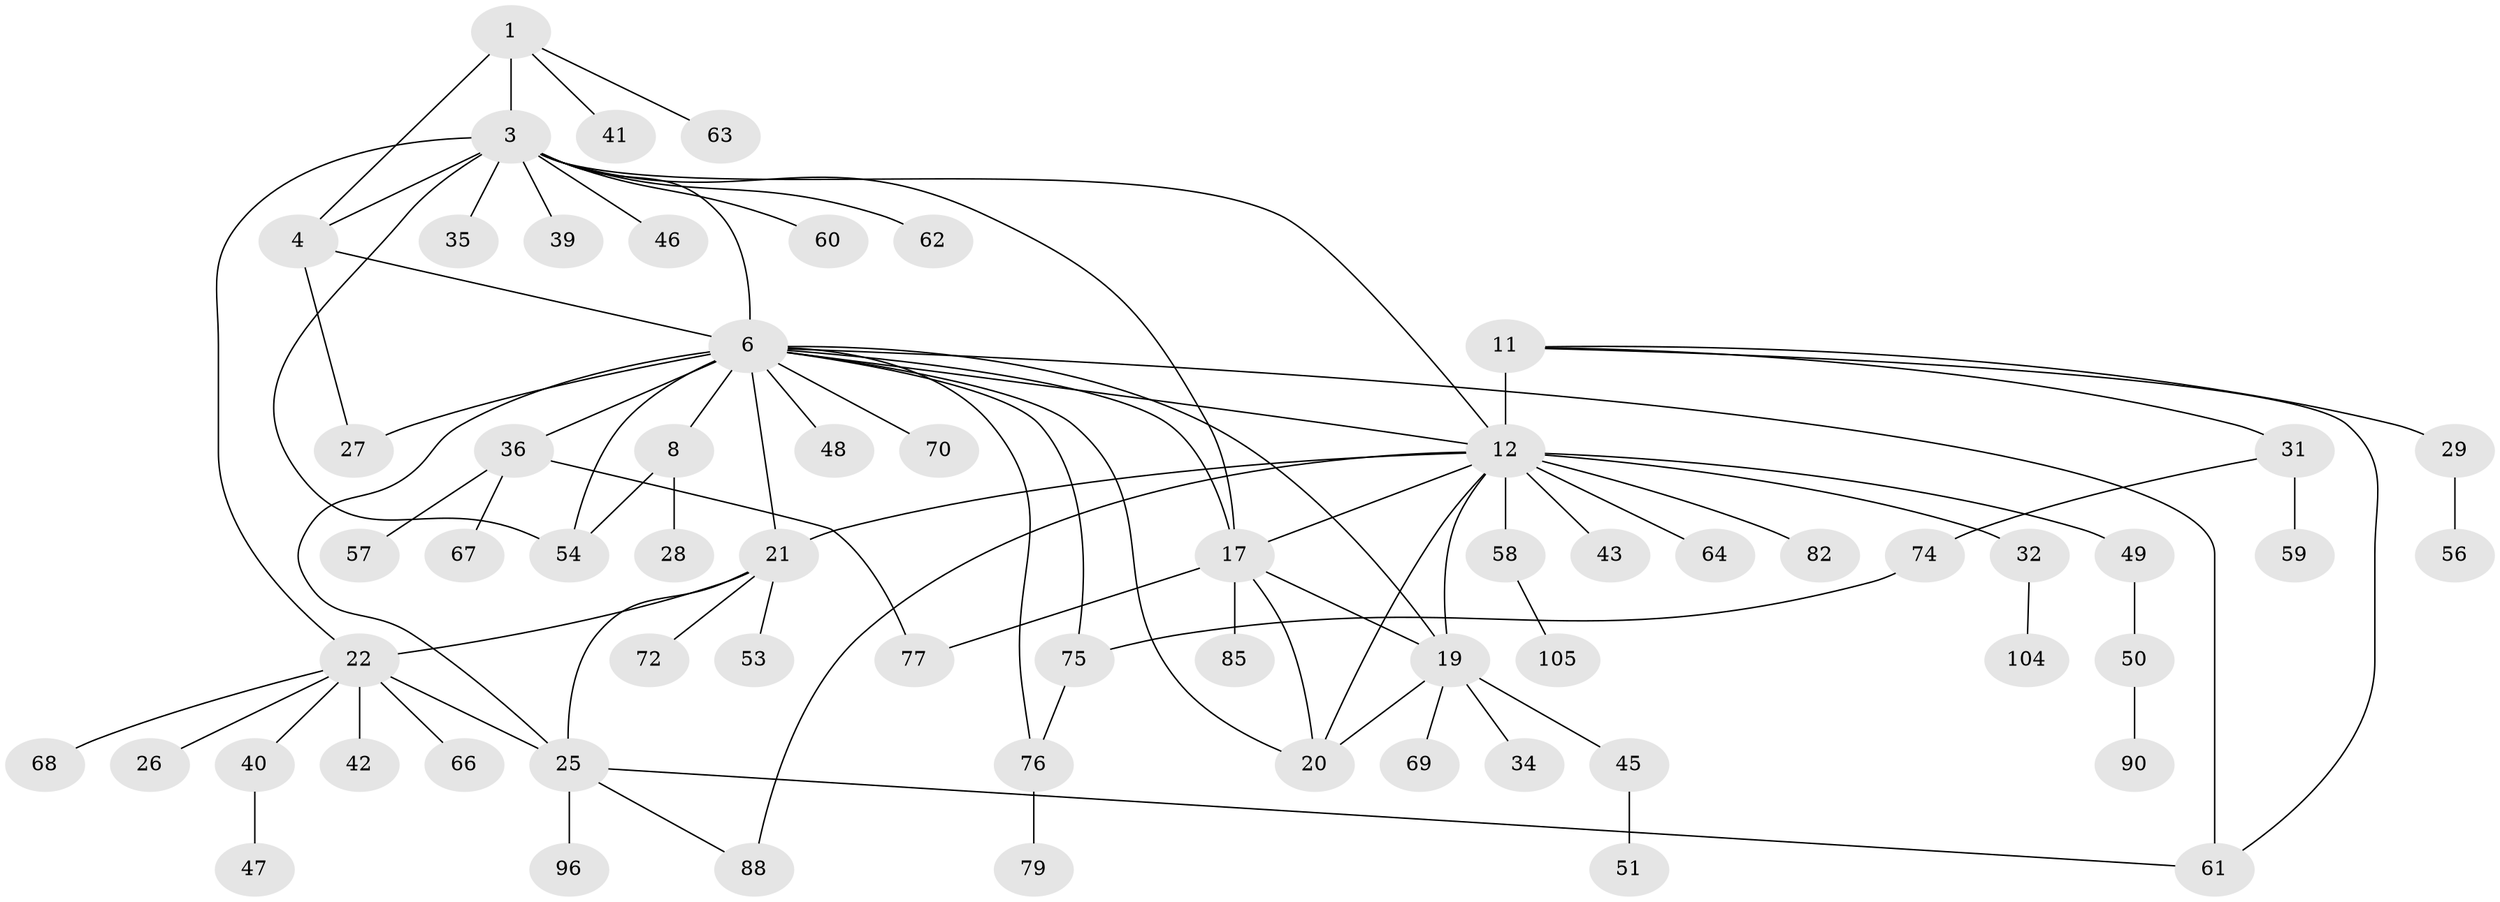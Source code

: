 // original degree distribution, {4: 0.04716981132075472, 7: 0.05660377358490566, 8: 0.04716981132075472, 6: 0.05660377358490566, 9: 0.03773584905660377, 11: 0.009433962264150943, 5: 0.009433962264150943, 1: 0.49056603773584906, 2: 0.16981132075471697, 3: 0.07547169811320754}
// Generated by graph-tools (version 1.1) at 2025/19/03/04/25 18:19:56]
// undirected, 63 vertices, 85 edges
graph export_dot {
graph [start="1"]
  node [color=gray90,style=filled];
  1 [super="+2"];
  3 [super="+5+71+44+30"];
  4;
  6 [super="+10+65+7+16"];
  8 [super="+9"];
  11 [super="+13+78+99+93+80"];
  12 [super="+15+14"];
  17;
  19 [super="+55"];
  20 [super="+86"];
  21 [super="+23"];
  22 [super="+24"];
  25;
  26;
  27 [super="+89"];
  28;
  29;
  31 [super="+73"];
  32;
  34;
  35;
  36;
  39;
  40;
  41 [super="+87"];
  42;
  43;
  45;
  46;
  47;
  48;
  49 [super="+52"];
  50;
  51;
  53;
  54;
  56;
  57;
  58 [super="+83+94"];
  59;
  60 [super="+84"];
  61;
  62;
  63;
  64;
  66;
  67;
  68;
  69;
  70;
  72;
  74 [super="+106"];
  75 [super="+81"];
  76;
  77;
  79;
  82;
  85;
  88 [super="+95+97"];
  90;
  96;
  104;
  105;
  1 -- 3 [weight=4];
  1 -- 4 [weight=2];
  1 -- 41;
  1 -- 63;
  3 -- 4 [weight=2];
  3 -- 60;
  3 -- 35;
  3 -- 12;
  3 -- 17;
  3 -- 22;
  3 -- 62;
  3 -- 6;
  3 -- 46;
  3 -- 54;
  3 -- 39;
  4 -- 6;
  4 -- 27;
  6 -- 8 [weight=6];
  6 -- 76;
  6 -- 36;
  6 -- 75;
  6 -- 61;
  6 -- 12 [weight=2];
  6 -- 70;
  6 -- 21;
  6 -- 48;
  6 -- 17;
  6 -- 19;
  6 -- 20;
  6 -- 54;
  6 -- 25;
  6 -- 27;
  8 -- 28;
  8 -- 54;
  11 -- 12 [weight=6];
  11 -- 31;
  11 -- 29;
  11 -- 61;
  12 -- 88;
  12 -- 64;
  12 -- 32;
  12 -- 17;
  12 -- 82;
  12 -- 49;
  12 -- 19;
  12 -- 20;
  12 -- 43;
  12 -- 58;
  12 -- 21;
  17 -- 19;
  17 -- 20;
  17 -- 77;
  17 -- 85;
  19 -- 20;
  19 -- 34;
  19 -- 45;
  19 -- 69;
  21 -- 22 [weight=4];
  21 -- 25 [weight=2];
  21 -- 53;
  21 -- 72;
  22 -- 25 [weight=2];
  22 -- 26;
  22 -- 40;
  22 -- 42;
  22 -- 66;
  22 -- 68;
  25 -- 61;
  25 -- 88;
  25 -- 96;
  29 -- 56;
  31 -- 59;
  31 -- 74;
  32 -- 104;
  36 -- 57;
  36 -- 67;
  36 -- 77;
  40 -- 47;
  45 -- 51;
  49 -- 50;
  50 -- 90;
  58 -- 105;
  74 -- 75;
  75 -- 76;
  76 -- 79;
}
